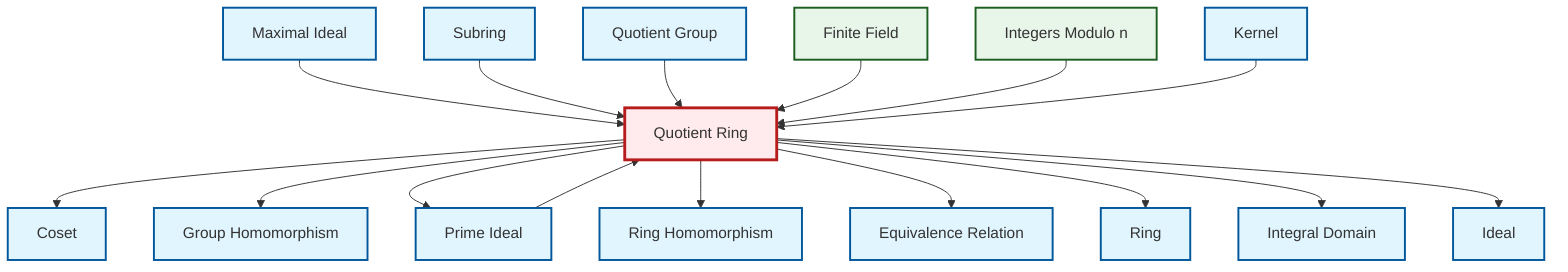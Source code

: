 graph TD
    classDef definition fill:#e1f5fe,stroke:#01579b,stroke-width:2px
    classDef theorem fill:#f3e5f5,stroke:#4a148c,stroke-width:2px
    classDef axiom fill:#fff3e0,stroke:#e65100,stroke-width:2px
    classDef example fill:#e8f5e9,stroke:#1b5e20,stroke-width:2px
    classDef current fill:#ffebee,stroke:#b71c1c,stroke-width:3px
    def-subring["Subring"]:::definition
    def-ring["Ring"]:::definition
    ex-finite-field["Finite Field"]:::example
    def-homomorphism["Group Homomorphism"]:::definition
    def-maximal-ideal["Maximal Ideal"]:::definition
    ex-quotient-integers-mod-n["Integers Modulo n"]:::example
    def-quotient-group["Quotient Group"]:::definition
    def-ring-homomorphism["Ring Homomorphism"]:::definition
    def-ideal["Ideal"]:::definition
    def-quotient-ring["Quotient Ring"]:::definition
    def-integral-domain["Integral Domain"]:::definition
    def-prime-ideal["Prime Ideal"]:::definition
    def-kernel["Kernel"]:::definition
    def-equivalence-relation["Equivalence Relation"]:::definition
    def-coset["Coset"]:::definition
    def-quotient-ring --> def-coset
    def-quotient-ring --> def-homomorphism
    def-quotient-ring --> def-prime-ideal
    def-quotient-ring --> def-ring-homomorphism
    def-maximal-ideal --> def-quotient-ring
    def-subring --> def-quotient-ring
    def-quotient-group --> def-quotient-ring
    def-quotient-ring --> def-equivalence-relation
    def-quotient-ring --> def-ring
    ex-finite-field --> def-quotient-ring
    ex-quotient-integers-mod-n --> def-quotient-ring
    def-quotient-ring --> def-integral-domain
    def-quotient-ring --> def-ideal
    def-prime-ideal --> def-quotient-ring
    def-kernel --> def-quotient-ring
    class def-quotient-ring current